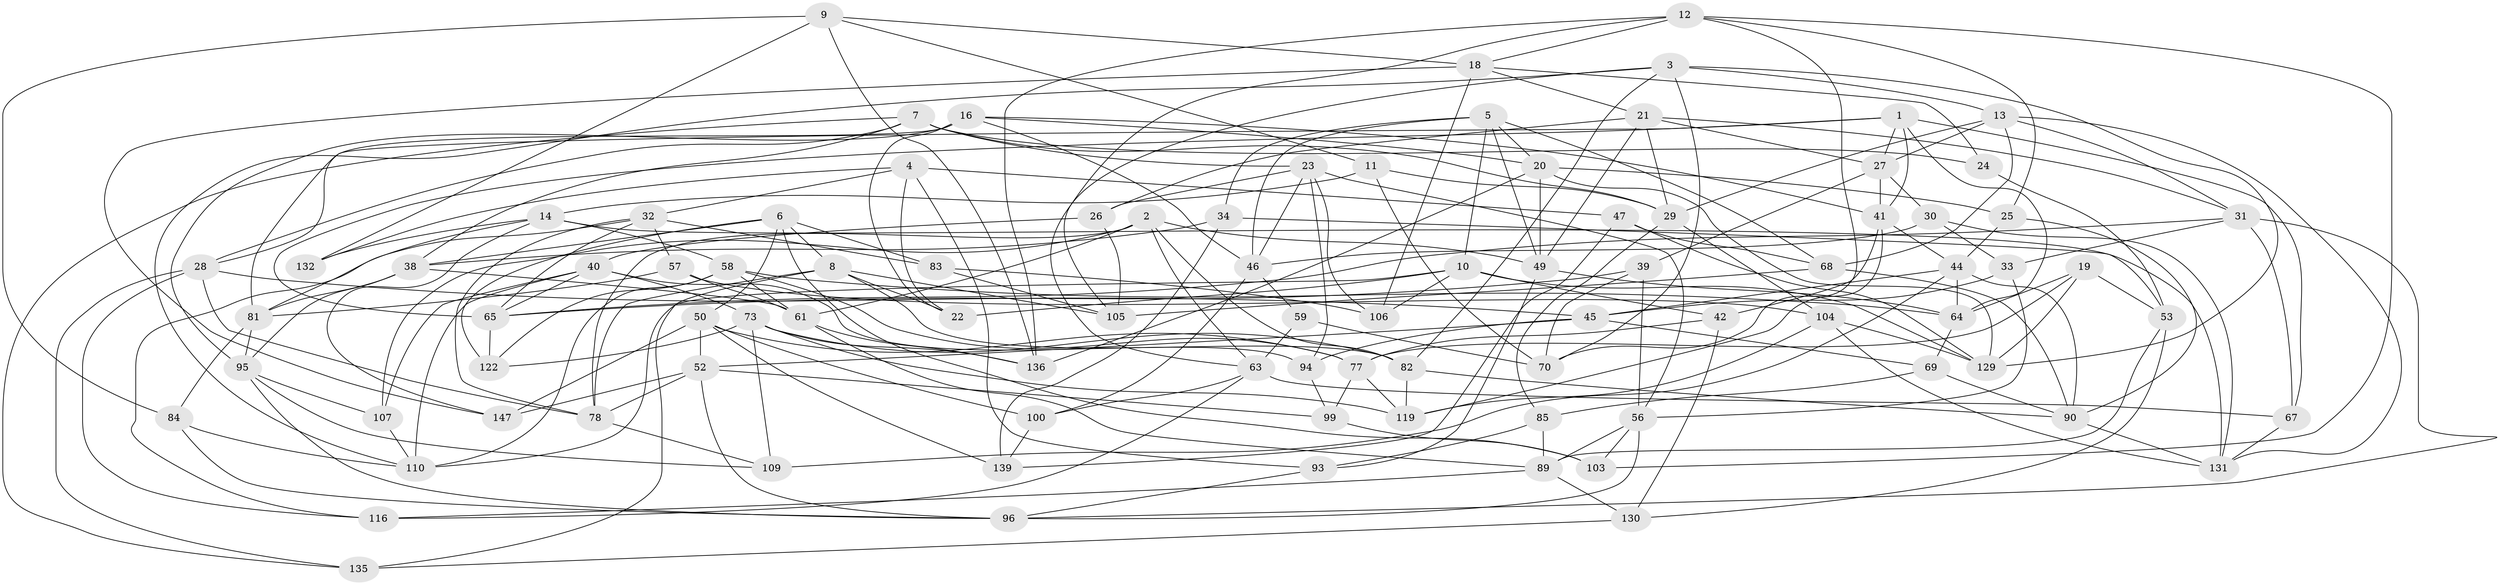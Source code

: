 // original degree distribution, {4: 1.0}
// Generated by graph-tools (version 1.1) at 2025/11/02/27/25 16:11:47]
// undirected, 91 vertices, 233 edges
graph export_dot {
graph [start="1"]
  node [color=gray90,style=filled];
  1 [super="+43"];
  2 [super="+141"];
  3 [super="+92"];
  4 [super="+101"];
  5 [super="+66"];
  6 [super="+15"];
  7 [super="+17"];
  8 [super="+80"];
  9 [super="+36"];
  10 [super="+62"];
  11;
  12 [super="+86"];
  13 [super="+60"];
  14 [super="+48"];
  16 [super="+112"];
  18 [super="+71"];
  19;
  20 [super="+76"];
  21 [super="+88"];
  22;
  23 [super="+35"];
  24;
  25;
  26;
  27 [super="+87"];
  28 [super="+114"];
  29 [super="+37"];
  30;
  31 [super="+74"];
  32 [super="+55"];
  33;
  34;
  38 [super="+118"];
  39;
  40 [super="+127"];
  41 [super="+121"];
  42;
  44 [super="+126"];
  45 [super="+54"];
  46 [super="+97"];
  47;
  49 [super="+51"];
  50 [super="+143"];
  52 [super="+111"];
  53 [super="+113"];
  56 [super="+79"];
  57;
  58 [super="+138"];
  59;
  61 [super="+72"];
  63 [super="+115"];
  64 [super="+98"];
  65 [super="+102"];
  67;
  68 [super="+75"];
  69;
  70 [super="+133"];
  73 [super="+91"];
  77 [super="+134"];
  78 [super="+146"];
  81 [super="+108"];
  82 [super="+140"];
  83;
  84;
  85;
  89 [super="+142"];
  90 [super="+120"];
  93;
  94;
  95 [super="+128"];
  96 [super="+125"];
  99;
  100;
  103;
  104 [super="+124"];
  105 [super="+117"];
  106;
  107;
  109;
  110 [super="+144"];
  116;
  119 [super="+123"];
  122;
  129 [super="+145"];
  130;
  131 [super="+148"];
  132;
  135;
  136 [super="+137"];
  139;
  147;
  1 -- 27;
  1 -- 64;
  1 -- 65;
  1 -- 41;
  1 -- 67;
  1 -- 28;
  2 -- 107;
  2 -- 63;
  2 -- 49;
  2 -- 78;
  2 -- 61;
  2 -- 82;
  3 -- 70;
  3 -- 129;
  3 -- 82;
  3 -- 13;
  3 -- 110;
  3 -- 63;
  4 -- 132 [weight=2];
  4 -- 93;
  4 -- 32;
  4 -- 22;
  4 -- 47;
  5 -- 10;
  5 -- 34;
  5 -- 68;
  5 -- 46;
  5 -- 49;
  5 -- 20;
  6 -- 83;
  6 -- 103;
  6 -- 38;
  6 -- 8;
  6 -- 122;
  6 -- 50;
  7 -- 24;
  7 -- 29;
  7 -- 28;
  7 -- 135;
  7 -- 23;
  7 -- 38;
  8 -- 82;
  8 -- 22;
  8 -- 105;
  8 -- 78;
  8 -- 135;
  9 -- 132;
  9 -- 136 [weight=2];
  9 -- 18;
  9 -- 11;
  9 -- 84;
  10 -- 106;
  10 -- 22;
  10 -- 129;
  10 -- 42;
  10 -- 110;
  11 -- 14;
  11 -- 29;
  11 -- 70;
  12 -- 103;
  12 -- 25;
  12 -- 18;
  12 -- 70;
  12 -- 105;
  12 -- 136;
  13 -- 31;
  13 -- 29;
  13 -- 131;
  13 -- 68;
  13 -- 27;
  14 -- 132;
  14 -- 147;
  14 -- 81;
  14 -- 58;
  14 -- 131;
  16 -- 95;
  16 -- 46;
  16 -- 22;
  16 -- 81;
  16 -- 41;
  16 -- 20;
  18 -- 147;
  18 -- 106;
  18 -- 24;
  18 -- 21;
  19 -- 53;
  19 -- 77;
  19 -- 129;
  19 -- 64;
  20 -- 25;
  20 -- 136;
  20 -- 129;
  20 -- 49;
  21 -- 27;
  21 -- 26;
  21 -- 49;
  21 -- 29;
  21 -- 31;
  23 -- 106;
  23 -- 26;
  23 -- 94;
  23 -- 46;
  23 -- 56;
  24 -- 53 [weight=2];
  25 -- 90;
  25 -- 44;
  26 -- 40;
  26 -- 105;
  27 -- 41;
  27 -- 30;
  27 -- 39;
  28 -- 135;
  28 -- 116;
  28 -- 78;
  28 -- 45;
  29 -- 104;
  29 -- 85;
  30 -- 33;
  30 -- 46;
  30 -- 131;
  31 -- 67;
  31 -- 33;
  31 -- 96;
  31 -- 65;
  32 -- 57;
  32 -- 65;
  32 -- 83;
  32 -- 116;
  32 -- 78;
  33 -- 56;
  33 -- 45;
  34 -- 139;
  34 -- 53;
  34 -- 38;
  38 -- 95;
  38 -- 81;
  38 -- 61;
  39 -- 65;
  39 -- 70;
  39 -- 56;
  40 -- 94;
  40 -- 73;
  40 -- 65;
  40 -- 107;
  40 -- 110;
  41 -- 42;
  41 -- 44;
  41 -- 119;
  42 -- 130;
  42 -- 77;
  44 -- 109;
  44 -- 45;
  44 -- 64;
  44 -- 90;
  45 -- 94;
  45 -- 69;
  45 -- 52;
  46 -- 59;
  46 -- 100;
  47 -- 139;
  47 -- 68;
  47 -- 129;
  49 -- 93;
  49 -- 64;
  50 -- 147;
  50 -- 100;
  50 -- 139;
  50 -- 77;
  50 -- 52;
  52 -- 96;
  52 -- 99;
  52 -- 78;
  52 -- 147;
  53 -- 130;
  53 -- 89;
  56 -- 103;
  56 -- 96;
  56 -- 89;
  57 -- 81;
  57 -- 104;
  57 -- 61;
  58 -- 77;
  58 -- 122;
  58 -- 61;
  58 -- 110;
  58 -- 64;
  59 -- 70 [weight=2];
  59 -- 63;
  61 -- 89;
  61 -- 136;
  63 -- 67;
  63 -- 100;
  63 -- 116;
  64 -- 69;
  65 -- 122;
  67 -- 131;
  68 -- 105 [weight=2];
  68 -- 90;
  69 -- 85;
  69 -- 90;
  73 -- 136;
  73 -- 122;
  73 -- 109;
  73 -- 82;
  73 -- 119;
  77 -- 99;
  77 -- 119;
  78 -- 109;
  81 -- 84;
  81 -- 95;
  82 -- 119;
  82 -- 90;
  83 -- 105;
  83 -- 106;
  84 -- 96;
  84 -- 110;
  85 -- 93;
  85 -- 89;
  89 -- 116;
  89 -- 130;
  90 -- 131;
  93 -- 96;
  94 -- 99;
  95 -- 96;
  95 -- 107;
  95 -- 109;
  99 -- 103;
  100 -- 139;
  104 -- 119 [weight=2];
  104 -- 129;
  104 -- 131;
  107 -- 110;
  130 -- 135;
}
